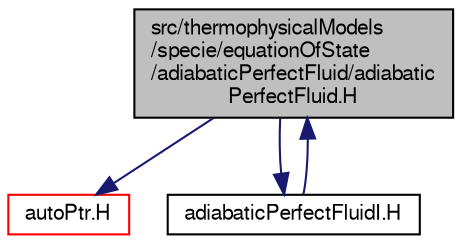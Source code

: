 digraph "src/thermophysicalModels/specie/equationOfState/adiabaticPerfectFluid/adiabaticPerfectFluid.H"
{
  bgcolor="transparent";
  edge [fontname="FreeSans",fontsize="10",labelfontname="FreeSans",labelfontsize="10"];
  node [fontname="FreeSans",fontsize="10",shape=record];
  Node0 [label="src/thermophysicalModels\l/specie/equationOfState\l/adiabaticPerfectFluid/adiabatic\lPerfectFluid.H",height=0.2,width=0.4,color="black", fillcolor="grey75", style="filled", fontcolor="black"];
  Node0 -> Node1 [color="midnightblue",fontsize="10",style="solid",fontname="FreeSans"];
  Node1 [label="autoPtr.H",height=0.2,width=0.4,color="red",URL="$a11078.html"];
  Node0 -> Node41 [color="midnightblue",fontsize="10",style="solid",fontname="FreeSans"];
  Node41 [label="adiabaticPerfectFluidI.H",height=0.2,width=0.4,color="black",URL="$a16400.html"];
  Node41 -> Node0 [color="midnightblue",fontsize="10",style="solid",fontname="FreeSans"];
}
